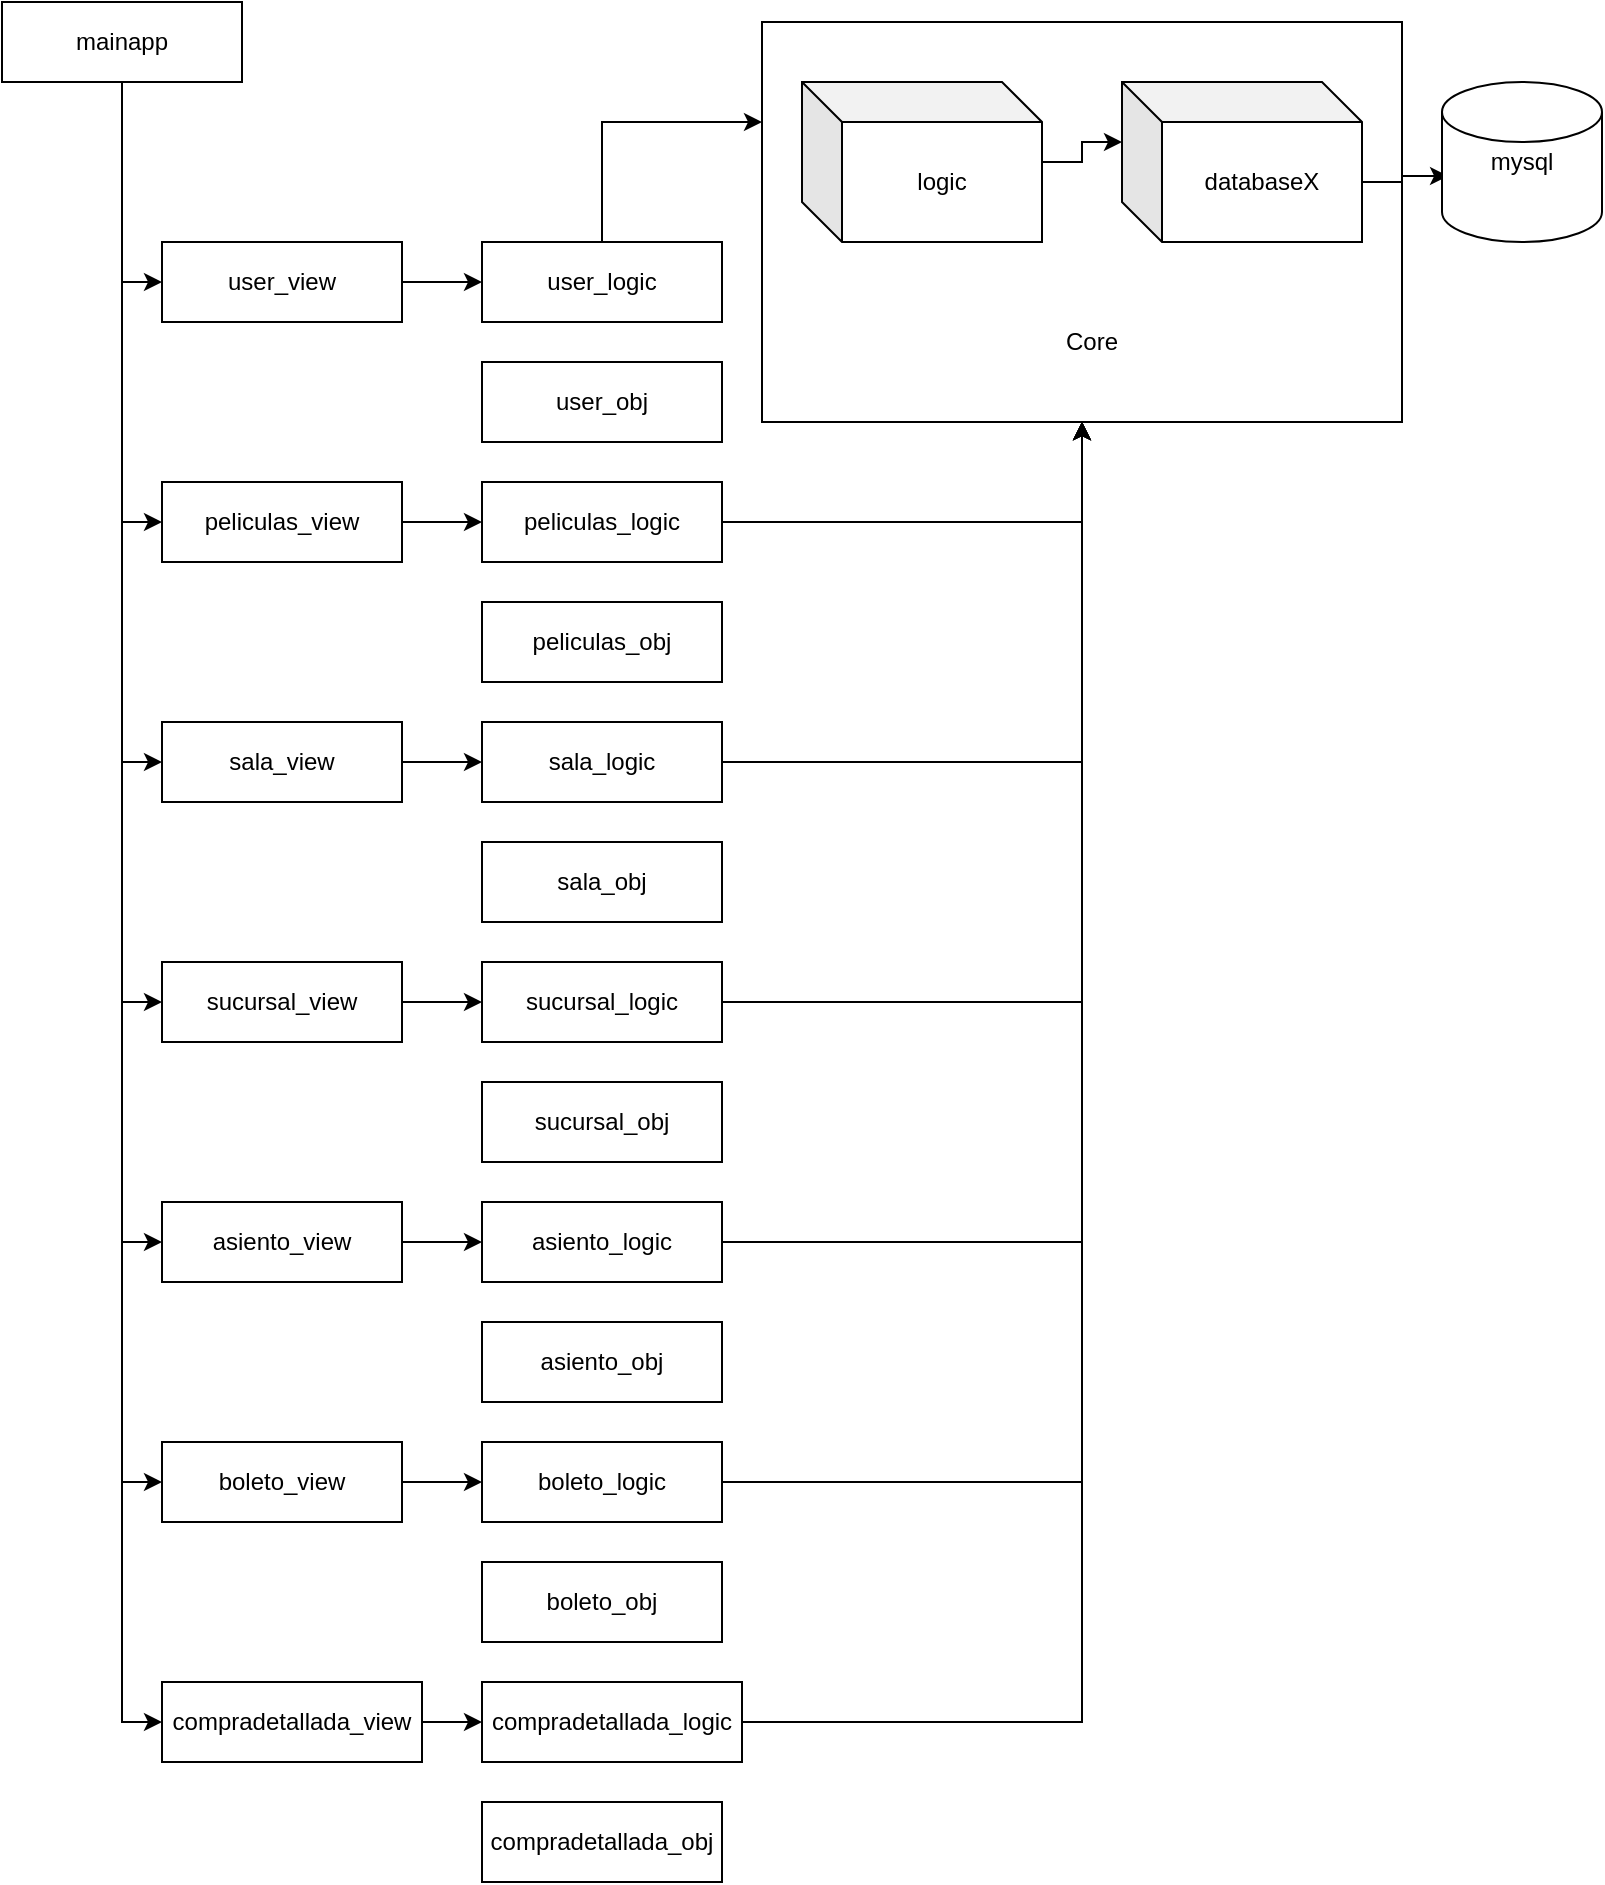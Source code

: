 <mxfile version="13.6.2" type="device"><diagram id="uZVO83KDpinQ08YEyDHf" name="Page-1"><mxGraphModel dx="1422" dy="856" grid="1" gridSize="10" guides="1" tooltips="1" connect="1" arrows="1" fold="1" page="1" pageScale="1" pageWidth="850" pageHeight="1100" math="0" shadow="0"><root><mxCell id="0"/><mxCell id="1" parent="0"/><mxCell id="iHzjY1b7OYOalYJN4TgV-1" value="" style="rounded=0;whiteSpace=wrap;html=1;" vertex="1" parent="1"><mxGeometry x="420" y="50" width="320" height="200" as="geometry"/></mxCell><mxCell id="iHzjY1b7OYOalYJN4TgV-2" style="edgeStyle=orthogonalEdgeStyle;rounded=0;orthogonalLoop=1;jettySize=auto;html=1;entryX=0;entryY=0.5;entryDx=0;entryDy=0;" edge="1" parent="1" source="iHzjY1b7OYOalYJN4TgV-4" target="iHzjY1b7OYOalYJN4TgV-6"><mxGeometry relative="1" as="geometry"/></mxCell><mxCell id="iHzjY1b7OYOalYJN4TgV-3" style="edgeStyle=orthogonalEdgeStyle;rounded=0;orthogonalLoop=1;jettySize=auto;html=1;entryX=0;entryY=0.5;entryDx=0;entryDy=0;" edge="1" parent="1" source="iHzjY1b7OYOalYJN4TgV-4" target="iHzjY1b7OYOalYJN4TgV-17"><mxGeometry relative="1" as="geometry"/></mxCell><mxCell id="iHzjY1b7OYOalYJN4TgV-38" style="edgeStyle=orthogonalEdgeStyle;rounded=0;orthogonalLoop=1;jettySize=auto;html=1;exitX=0.5;exitY=1;exitDx=0;exitDy=0;entryX=0;entryY=0.5;entryDx=0;entryDy=0;" edge="1" parent="1" source="iHzjY1b7OYOalYJN4TgV-4" target="iHzjY1b7OYOalYJN4TgV-22"><mxGeometry relative="1" as="geometry"/></mxCell><mxCell id="iHzjY1b7OYOalYJN4TgV-39" style="edgeStyle=orthogonalEdgeStyle;rounded=0;orthogonalLoop=1;jettySize=auto;html=1;exitX=0.5;exitY=1;exitDx=0;exitDy=0;entryX=0;entryY=0.5;entryDx=0;entryDy=0;" edge="1" parent="1" source="iHzjY1b7OYOalYJN4TgV-4" target="iHzjY1b7OYOalYJN4TgV-27"><mxGeometry relative="1" as="geometry"/></mxCell><mxCell id="iHzjY1b7OYOalYJN4TgV-40" style="edgeStyle=orthogonalEdgeStyle;rounded=0;orthogonalLoop=1;jettySize=auto;html=1;exitX=0.5;exitY=1;exitDx=0;exitDy=0;entryX=0;entryY=0.5;entryDx=0;entryDy=0;" edge="1" parent="1" source="iHzjY1b7OYOalYJN4TgV-4" target="iHzjY1b7OYOalYJN4TgV-31"><mxGeometry relative="1" as="geometry"/></mxCell><mxCell id="iHzjY1b7OYOalYJN4TgV-44" style="edgeStyle=orthogonalEdgeStyle;rounded=0;orthogonalLoop=1;jettySize=auto;html=1;exitX=0.5;exitY=1;exitDx=0;exitDy=0;entryX=0;entryY=0.5;entryDx=0;entryDy=0;" edge="1" parent="1" source="iHzjY1b7OYOalYJN4TgV-4" target="iHzjY1b7OYOalYJN4TgV-35"><mxGeometry relative="1" as="geometry"/></mxCell><mxCell id="iHzjY1b7OYOalYJN4TgV-52" style="edgeStyle=orthogonalEdgeStyle;rounded=0;orthogonalLoop=1;jettySize=auto;html=1;exitX=0.5;exitY=1;exitDx=0;exitDy=0;entryX=0;entryY=0.5;entryDx=0;entryDy=0;" edge="1" parent="1" source="iHzjY1b7OYOalYJN4TgV-4" target="iHzjY1b7OYOalYJN4TgV-48"><mxGeometry relative="1" as="geometry"/></mxCell><mxCell id="iHzjY1b7OYOalYJN4TgV-4" value="mainapp" style="rounded=0;whiteSpace=wrap;html=1;" vertex="1" parent="1"><mxGeometry x="40" y="40" width="120" height="40" as="geometry"/></mxCell><mxCell id="iHzjY1b7OYOalYJN4TgV-5" style="edgeStyle=orthogonalEdgeStyle;rounded=0;orthogonalLoop=1;jettySize=auto;html=1;" edge="1" parent="1" source="iHzjY1b7OYOalYJN4TgV-6" target="iHzjY1b7OYOalYJN4TgV-8"><mxGeometry relative="1" as="geometry"/></mxCell><mxCell id="iHzjY1b7OYOalYJN4TgV-6" value="user_view" style="rounded=0;whiteSpace=wrap;html=1;" vertex="1" parent="1"><mxGeometry x="120" y="160" width="120" height="40" as="geometry"/></mxCell><mxCell id="iHzjY1b7OYOalYJN4TgV-7" style="edgeStyle=orthogonalEdgeStyle;rounded=0;orthogonalLoop=1;jettySize=auto;html=1;entryX=0;entryY=0.25;entryDx=0;entryDy=0;" edge="1" parent="1" source="iHzjY1b7OYOalYJN4TgV-8" target="iHzjY1b7OYOalYJN4TgV-1"><mxGeometry relative="1" as="geometry"><Array as="points"><mxPoint x="340" y="100"/></Array></mxGeometry></mxCell><mxCell id="iHzjY1b7OYOalYJN4TgV-8" value="user_logic" style="rounded=0;whiteSpace=wrap;html=1;" vertex="1" parent="1"><mxGeometry x="280" y="160" width="120" height="40" as="geometry"/></mxCell><mxCell id="iHzjY1b7OYOalYJN4TgV-9" value="user_obj" style="rounded=0;whiteSpace=wrap;html=1;" vertex="1" parent="1"><mxGeometry x="280" y="220" width="120" height="40" as="geometry"/></mxCell><mxCell id="iHzjY1b7OYOalYJN4TgV-10" style="edgeStyle=orthogonalEdgeStyle;rounded=0;orthogonalLoop=1;jettySize=auto;html=1;entryX=0;entryY=0;entryDx=0;entryDy=30;entryPerimeter=0;" edge="1" parent="1" source="iHzjY1b7OYOalYJN4TgV-11" target="iHzjY1b7OYOalYJN4TgV-13"><mxGeometry relative="1" as="geometry"/></mxCell><mxCell id="iHzjY1b7OYOalYJN4TgV-11" value="logic" style="shape=cube;whiteSpace=wrap;html=1;boundedLbl=1;backgroundOutline=1;darkOpacity=0.05;darkOpacity2=0.1;" vertex="1" parent="1"><mxGeometry x="440" y="80" width="120" height="80" as="geometry"/></mxCell><mxCell id="iHzjY1b7OYOalYJN4TgV-46" style="edgeStyle=orthogonalEdgeStyle;rounded=0;orthogonalLoop=1;jettySize=auto;html=1;exitX=0;exitY=0;exitDx=120;exitDy=50;exitPerimeter=0;entryX=0.038;entryY=0.588;entryDx=0;entryDy=0;entryPerimeter=0;" edge="1" parent="1" source="iHzjY1b7OYOalYJN4TgV-13" target="iHzjY1b7OYOalYJN4TgV-14"><mxGeometry relative="1" as="geometry"/></mxCell><mxCell id="iHzjY1b7OYOalYJN4TgV-13" value="databaseX" style="shape=cube;whiteSpace=wrap;html=1;boundedLbl=1;backgroundOutline=1;darkOpacity=0.05;darkOpacity2=0.1;" vertex="1" parent="1"><mxGeometry x="600" y="80" width="120" height="80" as="geometry"/></mxCell><mxCell id="iHzjY1b7OYOalYJN4TgV-14" value="mysql" style="shape=cylinder2;whiteSpace=wrap;html=1;boundedLbl=1;backgroundOutline=1;size=15;" vertex="1" parent="1"><mxGeometry x="760" y="80" width="80" height="80" as="geometry"/></mxCell><mxCell id="iHzjY1b7OYOalYJN4TgV-15" value="Core" style="text;html=1;strokeColor=none;fillColor=none;align=center;verticalAlign=middle;whiteSpace=wrap;rounded=0;" vertex="1" parent="1"><mxGeometry x="520" y="190" width="130" height="40" as="geometry"/></mxCell><mxCell id="iHzjY1b7OYOalYJN4TgV-16" style="edgeStyle=orthogonalEdgeStyle;rounded=0;orthogonalLoop=1;jettySize=auto;html=1;exitX=1;exitY=0.5;exitDx=0;exitDy=0;entryX=0;entryY=0.5;entryDx=0;entryDy=0;" edge="1" parent="1" source="iHzjY1b7OYOalYJN4TgV-17" target="iHzjY1b7OYOalYJN4TgV-19"><mxGeometry relative="1" as="geometry"/></mxCell><mxCell id="iHzjY1b7OYOalYJN4TgV-17" value="peliculas_view" style="rounded=0;whiteSpace=wrap;html=1;" vertex="1" parent="1"><mxGeometry x="120" y="280" width="120" height="40" as="geometry"/></mxCell><mxCell id="iHzjY1b7OYOalYJN4TgV-18" style="edgeStyle=orthogonalEdgeStyle;rounded=0;orthogonalLoop=1;jettySize=auto;html=1;entryX=0.5;entryY=1;entryDx=0;entryDy=0;" edge="1" parent="1" source="iHzjY1b7OYOalYJN4TgV-19" target="iHzjY1b7OYOalYJN4TgV-1"><mxGeometry relative="1" as="geometry"/></mxCell><mxCell id="iHzjY1b7OYOalYJN4TgV-19" value="peliculas_logic" style="rounded=0;whiteSpace=wrap;html=1;" vertex="1" parent="1"><mxGeometry x="280" y="280" width="120" height="40" as="geometry"/></mxCell><mxCell id="iHzjY1b7OYOalYJN4TgV-20" value="peliculas_obj" style="rounded=0;whiteSpace=wrap;html=1;" vertex="1" parent="1"><mxGeometry x="280" y="340" width="120" height="40" as="geometry"/></mxCell><mxCell id="iHzjY1b7OYOalYJN4TgV-21" style="edgeStyle=orthogonalEdgeStyle;rounded=0;orthogonalLoop=1;jettySize=auto;html=1;" edge="1" parent="1" source="iHzjY1b7OYOalYJN4TgV-22" target="iHzjY1b7OYOalYJN4TgV-24"><mxGeometry relative="1" as="geometry"/></mxCell><mxCell id="iHzjY1b7OYOalYJN4TgV-22" value="sala_view" style="rounded=0;whiteSpace=wrap;html=1;" vertex="1" parent="1"><mxGeometry x="120" y="400" width="120" height="40" as="geometry"/></mxCell><mxCell id="iHzjY1b7OYOalYJN4TgV-41" style="edgeStyle=orthogonalEdgeStyle;rounded=0;orthogonalLoop=1;jettySize=auto;html=1;exitX=1;exitY=0.5;exitDx=0;exitDy=0;entryX=0.5;entryY=1;entryDx=0;entryDy=0;" edge="1" parent="1" source="iHzjY1b7OYOalYJN4TgV-24" target="iHzjY1b7OYOalYJN4TgV-1"><mxGeometry relative="1" as="geometry"/></mxCell><mxCell id="iHzjY1b7OYOalYJN4TgV-24" value="sala_logic" style="rounded=0;whiteSpace=wrap;html=1;" vertex="1" parent="1"><mxGeometry x="280" y="400" width="120" height="40" as="geometry"/></mxCell><mxCell id="iHzjY1b7OYOalYJN4TgV-25" value="sala_obj" style="rounded=0;whiteSpace=wrap;html=1;" vertex="1" parent="1"><mxGeometry x="280" y="460" width="120" height="40" as="geometry"/></mxCell><mxCell id="iHzjY1b7OYOalYJN4TgV-26" style="edgeStyle=orthogonalEdgeStyle;rounded=0;orthogonalLoop=1;jettySize=auto;html=1;exitX=1;exitY=0.5;exitDx=0;exitDy=0;entryX=0;entryY=0.5;entryDx=0;entryDy=0;" edge="1" parent="1" source="iHzjY1b7OYOalYJN4TgV-27" target="iHzjY1b7OYOalYJN4TgV-28"><mxGeometry relative="1" as="geometry"/></mxCell><mxCell id="iHzjY1b7OYOalYJN4TgV-27" value="sucursal_view" style="rounded=0;whiteSpace=wrap;html=1;" vertex="1" parent="1"><mxGeometry x="120" y="520" width="120" height="40" as="geometry"/></mxCell><mxCell id="iHzjY1b7OYOalYJN4TgV-42" style="edgeStyle=orthogonalEdgeStyle;rounded=0;orthogonalLoop=1;jettySize=auto;html=1;exitX=1;exitY=0.5;exitDx=0;exitDy=0;entryX=0.5;entryY=1;entryDx=0;entryDy=0;" edge="1" parent="1" source="iHzjY1b7OYOalYJN4TgV-28" target="iHzjY1b7OYOalYJN4TgV-1"><mxGeometry relative="1" as="geometry"/></mxCell><mxCell id="iHzjY1b7OYOalYJN4TgV-28" value="sucursal_logic" style="rounded=0;whiteSpace=wrap;html=1;" vertex="1" parent="1"><mxGeometry x="280" y="520" width="120" height="40" as="geometry"/></mxCell><mxCell id="iHzjY1b7OYOalYJN4TgV-29" value="sucursal_obj" style="rounded=0;whiteSpace=wrap;html=1;" vertex="1" parent="1"><mxGeometry x="280" y="580" width="120" height="40" as="geometry"/></mxCell><mxCell id="iHzjY1b7OYOalYJN4TgV-30" style="edgeStyle=orthogonalEdgeStyle;rounded=0;orthogonalLoop=1;jettySize=auto;html=1;" edge="1" parent="1" source="iHzjY1b7OYOalYJN4TgV-31" target="iHzjY1b7OYOalYJN4TgV-32"><mxGeometry relative="1" as="geometry"/></mxCell><mxCell id="iHzjY1b7OYOalYJN4TgV-31" value="asiento_view" style="rounded=0;whiteSpace=wrap;html=1;" vertex="1" parent="1"><mxGeometry x="120" y="640" width="120" height="40" as="geometry"/></mxCell><mxCell id="iHzjY1b7OYOalYJN4TgV-43" style="edgeStyle=orthogonalEdgeStyle;rounded=0;orthogonalLoop=1;jettySize=auto;html=1;exitX=1;exitY=0.5;exitDx=0;exitDy=0;entryX=0.5;entryY=1;entryDx=0;entryDy=0;" edge="1" parent="1" source="iHzjY1b7OYOalYJN4TgV-32" target="iHzjY1b7OYOalYJN4TgV-1"><mxGeometry relative="1" as="geometry"/></mxCell><mxCell id="iHzjY1b7OYOalYJN4TgV-32" value="asiento_logic" style="rounded=0;whiteSpace=wrap;html=1;" vertex="1" parent="1"><mxGeometry x="280" y="640" width="120" height="40" as="geometry"/></mxCell><mxCell id="iHzjY1b7OYOalYJN4TgV-33" value="asiento_obj" style="rounded=0;whiteSpace=wrap;html=1;" vertex="1" parent="1"><mxGeometry x="280" y="700" width="120" height="40" as="geometry"/></mxCell><mxCell id="iHzjY1b7OYOalYJN4TgV-34" style="edgeStyle=orthogonalEdgeStyle;rounded=0;orthogonalLoop=1;jettySize=auto;html=1;exitX=1;exitY=0.5;exitDx=0;exitDy=0;entryX=0;entryY=0.5;entryDx=0;entryDy=0;" edge="1" parent="1" source="iHzjY1b7OYOalYJN4TgV-35" target="iHzjY1b7OYOalYJN4TgV-36"><mxGeometry relative="1" as="geometry"/></mxCell><mxCell id="iHzjY1b7OYOalYJN4TgV-35" value="boleto_view" style="rounded=0;whiteSpace=wrap;html=1;" vertex="1" parent="1"><mxGeometry x="120" y="760" width="120" height="40" as="geometry"/></mxCell><mxCell id="iHzjY1b7OYOalYJN4TgV-54" style="edgeStyle=orthogonalEdgeStyle;rounded=0;orthogonalLoop=1;jettySize=auto;html=1;exitX=1;exitY=0.5;exitDx=0;exitDy=0;entryX=0.5;entryY=1;entryDx=0;entryDy=0;" edge="1" parent="1" source="iHzjY1b7OYOalYJN4TgV-36" target="iHzjY1b7OYOalYJN4TgV-1"><mxGeometry relative="1" as="geometry"/></mxCell><mxCell id="iHzjY1b7OYOalYJN4TgV-36" value="boleto_logic" style="rounded=0;whiteSpace=wrap;html=1;" vertex="1" parent="1"><mxGeometry x="280" y="760" width="120" height="40" as="geometry"/></mxCell><mxCell id="iHzjY1b7OYOalYJN4TgV-37" value="boleto_obj" style="rounded=0;whiteSpace=wrap;html=1;" vertex="1" parent="1"><mxGeometry x="280" y="820" width="120" height="40" as="geometry"/></mxCell><mxCell id="iHzjY1b7OYOalYJN4TgV-47" style="edgeStyle=orthogonalEdgeStyle;rounded=0;orthogonalLoop=1;jettySize=auto;html=1;exitX=1;exitY=0.5;exitDx=0;exitDy=0;entryX=0;entryY=0.5;entryDx=0;entryDy=0;" edge="1" parent="1" source="iHzjY1b7OYOalYJN4TgV-48" target="iHzjY1b7OYOalYJN4TgV-49"><mxGeometry relative="1" as="geometry"/></mxCell><mxCell id="iHzjY1b7OYOalYJN4TgV-48" value="compradetallada_view" style="rounded=0;whiteSpace=wrap;html=1;" vertex="1" parent="1"><mxGeometry x="120" y="880" width="130" height="40" as="geometry"/></mxCell><mxCell id="iHzjY1b7OYOalYJN4TgV-53" style="edgeStyle=orthogonalEdgeStyle;rounded=0;orthogonalLoop=1;jettySize=auto;html=1;exitX=1;exitY=0.5;exitDx=0;exitDy=0;entryX=0.5;entryY=1;entryDx=0;entryDy=0;" edge="1" parent="1" source="iHzjY1b7OYOalYJN4TgV-49" target="iHzjY1b7OYOalYJN4TgV-1"><mxGeometry relative="1" as="geometry"/></mxCell><mxCell id="iHzjY1b7OYOalYJN4TgV-49" value="compradetallada_logic" style="rounded=0;whiteSpace=wrap;html=1;" vertex="1" parent="1"><mxGeometry x="280" y="880" width="130" height="40" as="geometry"/></mxCell><mxCell id="iHzjY1b7OYOalYJN4TgV-50" value="compradetallada_obj" style="rounded=0;whiteSpace=wrap;html=1;" vertex="1" parent="1"><mxGeometry x="280" y="940" width="120" height="40" as="geometry"/></mxCell></root></mxGraphModel></diagram></mxfile>
